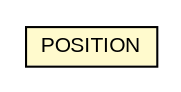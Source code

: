 #!/usr/local/bin/dot
#
# Class diagram 
# Generated by UMLGraph version R5_6 (http://www.umlgraph.org/)
#

digraph G {
	edge [fontname="arial",fontsize=10,labelfontname="arial",labelfontsize=10];
	node [fontname="arial",fontsize=10,shape=plaintext];
	nodesep=0.25;
	ranksep=0.5;
	// xml.third_party.jaxb.chessboard.dtos.POSITION
	c20162 [label=<<table title="xml.third_party.jaxb.chessboard.dtos.POSITION" border="0" cellborder="1" cellspacing="0" cellpadding="2" port="p" bgcolor="lemonChiffon" href="./POSITION.html">
		<tr><td><table border="0" cellspacing="0" cellpadding="1">
<tr><td align="center" balign="center"> POSITION </td></tr>
		</table></td></tr>
		</table>>, URL="./POSITION.html", fontname="arial", fontcolor="black", fontsize=10.0];
}

